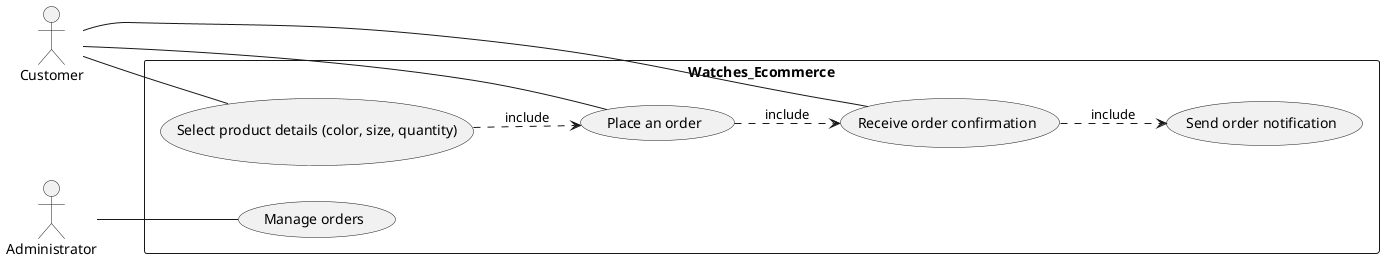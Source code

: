 @startuml Watches_Ecommerce_Sprint2
left to right direction
actor Customer
actor Administrator

rectangle "Watches_Ecommerce" {
  usecase "Select product details (color, size, quantity)" as UC_SelectDetails
  usecase "Place an order" as UC_Order
  usecase "Receive order confirmation" as UC_OrderConfirmation
  usecase "Send order notification" as UC_SendNotification
  usecase "Manage orders" as UC_ManageOrders

  UC_SelectDetails ..> UC_Order : "«include»"
  UC_Order ..> UC_OrderConfirmation : "«include»"
  UC_OrderConfirmation ..> UC_SendNotification : "«include»"
}

Customer -- UC_SelectDetails
Customer -- UC_Order
Customer -- UC_OrderConfirmation

Administrator -- UC_ManageOrders
@enduml
